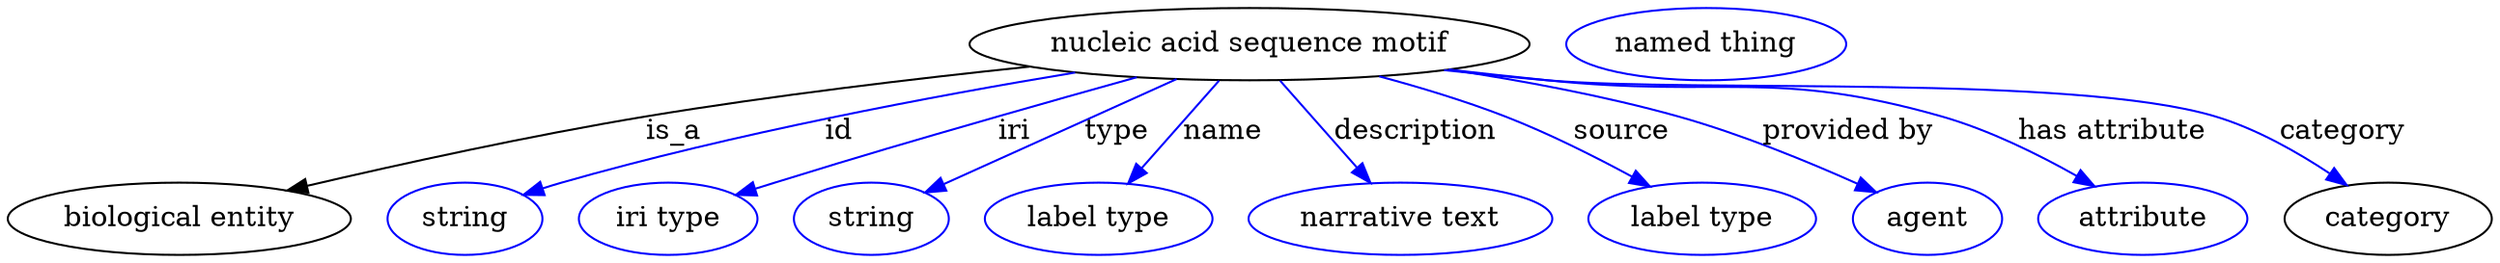 digraph {
	graph [bb="0,0,1232.5,123"];
	node [label="\N"];
	"nucleic acid sequence motif"	[height=0.5,
		label="nucleic acid sequence motif",
		pos="616.14,105",
		width=3.8635];
	"biological entity"	[height=0.5,
		pos="85.142,18",
		width=2.3651];
	"nucleic acid sequence motif" -> "biological entity"	[label=is_a,
		lp="330.14,61.5",
		pos="e,138.54,32.099 506.77,93.816 449.76,87.857 378.99,79.443 316.14,69 259.01,59.507 194.66,45.283 148.41,34.43"];
	id	[color=blue,
		height=0.5,
		label=string,
		pos="226.14,18",
		width=1.0652];
	"nucleic acid sequence motif" -> id	[color=blue,
		label=id,
		lp="412.14,61.5",
		pos="e,255.15,29.922 529.83,90.878 460.11,79.316 359.85,60.503 274.14,36 271.04,35.113 267.85,34.133 264.65,33.106",
		style=solid];
	iri	[color=blue,
		height=0.5,
		label="iri type",
		pos="327.14,18",
		width=1.2277];
	"nucleic acid sequence motif" -> iri	[color=blue,
		label=iri,
		lp="499.14,61.5",
		pos="e,360.82,29.681 559.77,88.452 538.26,82.46 513.54,75.496 491.14,69 442.12,54.785 429.93,50.997 381.14,36 377.65,34.926 374.03,33.805 \
370.4,32.674",
		style=solid];
	type	[color=blue,
		height=0.5,
		label=string,
		pos="428.14,18",
		width=1.0652];
	"nucleic acid sequence motif" -> type	[color=blue,
		label=type,
		lp="550.14,61.5",
		pos="e,454.87,31.083 579.89,87.611 546.58,72.551 497.48,50.348 464.22,35.312",
		style=solid];
	name	[color=blue,
		height=0.5,
		label="label type",
		pos="541.14,18",
		width=1.5707];
	"nucleic acid sequence motif" -> name	[color=blue,
		label=name,
		lp="603.14,61.5",
		pos="e,555.79,35.597 600.97,86.799 589.94,74.309 574.88,57.236 562.63,43.348",
		style=solid];
	description	[color=blue,
		height=0.5,
		label="narrative text",
		pos="691.14,18",
		width=2.0943];
	"nucleic acid sequence motif" -> description	[color=blue,
		label=description,
		lp="698.64,61.5",
		pos="e,676.24,35.885 631.32,86.799 642.27,74.39 657.21,57.458 669.42,43.618",
		style=solid];
	source	[color=blue,
		height=0.5,
		label="label type",
		pos="841.14,18",
		width=1.5707];
	"nucleic acid sequence motif" -> source	[color=blue,
		label=source,
		lp="801.14,61.5",
		pos="e,815.19,34.075 680.6,88.952 700.89,83.495 723.21,76.74 743.14,69 764.77,60.602 787.94,48.916 806.32,38.953",
		style=solid];
	"provided by"	[color=blue,
		height=0.5,
		label=agent,
		pos="953.14,18",
		width=1.0291];
	"nucleic acid sequence motif" -> "provided by"	[color=blue,
		label="provided by",
		lp="913.64,61.5",
		pos="e,927.6,31.24 715.22,92.352 751.45,86.884 792.51,79.258 829.14,69 860.12,60.323 893.9,46.386 918.37,35.427",
		style=solid];
	"has attribute"	[color=blue,
		height=0.5,
		label=attribute,
		pos="1060.1,18",
		width=1.4443];
	"nucleic acid sequence motif" -> "has attribute"	[color=blue,
		label="has attribute",
		lp="1045.1,61.5",
		pos="e,1036.1,34.222 715.22,92.303 731.56,90.466 748.32,88.635 764.14,87 851.16,78.008 876.01,92.974 960.14,69 983.72,62.28 1008.4,50.016 \
1027.3,39.317",
		style=solid];
	category	[height=0.5,
		pos="1181.1,18",
		width=1.4263];
	"nucleic acid sequence motif" -> category	[color=blue,
		label=category,
		lp="1159.6,61.5",
		pos="e,1160.8,34.763 712.79,92.051 729.88,90.18 747.52,88.404 764.14,87 837.77,80.781 1025.4,90.336 1096.1,69 1116.3,62.91 1136.8,51.103 \
1152.6,40.492",
		style=solid];
	"named thing_category"	[color=blue,
		height=0.5,
		label="named thing",
		pos="843.14,105",
		width=1.9318];
}
